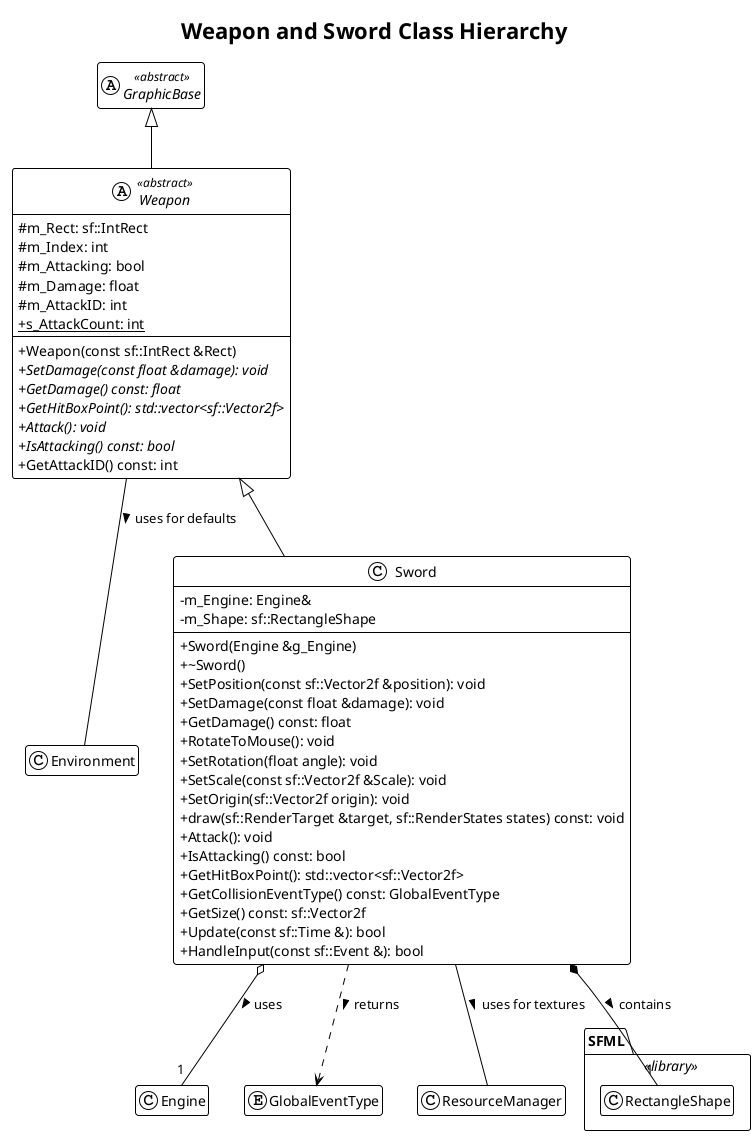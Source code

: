 @startuml
!theme plain
title Weapon and Sword Class Hierarchy

' Settings
skinparam classAttributeIconSize 0
hide empty members

' --- SFML Library ---
package SFML <<library>> {
}

' --- Application Classes ---
class Engine
enum GlobalEventType
class Environment

abstract class GraphicBase <<abstract>>

abstract class Weapon <<abstract>>{
    # m_Rect: sf::IntRect
    # m_Index: int
    # m_Attacking: bool
    # m_Damage: float
    # m_AttackID: int
    + {static} s_AttackCount: int
    --
    + Weapon(const sf::IntRect &Rect)
    + {abstract} SetDamage(const float &damage): void
    + {abstract} GetDamage() const: float
    + {abstract} GetHitBoxPoint(): std::vector<sf::Vector2f>
    + {abstract} Attack(): void
    + {abstract} IsAttacking() const: bool
    + GetAttackID() const: int
}

class Sword {
    - m_Engine: Engine&
    - m_Shape: sf::RectangleShape
    --
    + Sword(Engine &g_Engine)
    + ~Sword()
    + SetPosition(const sf::Vector2f &position): void
    + SetDamage(const float &damage): void
    + GetDamage() const: float
    + RotateToMouse(): void
    + SetRotation(float angle): void
    + SetScale(const sf::Vector2f &Scale): void
    + SetOrigin(sf::Vector2f origin): void
    + draw(sf::RenderTarget &target, sf::RenderStates states) const: void
    + Attack(): void
    + IsAttacking() const: bool
    + GetHitBoxPoint(): std::vector<sf::Vector2f>
    + GetCollisionEventType() const: GlobalEventType
    + GetSize() const: sf::Vector2f
    + Update(const sf::Time &): bool
    + HandleInput(const sf::Event &): bool
}

' --- RELATIONSHIPS ---

' ==> Inheritance
GraphicBase <|-- Weapon
Weapon <|-- Sword

' ==> Composition
Sword *-- "1" SFML.RectangleShape : contains >

' ==> Aggregation
Sword o-- "1" Engine : uses >

' ==> Dependency
Weapon -- Environment : uses for defaults >
Sword ..> GlobalEventType : returns >

Sword -- ResourceManager : uses for textures >
@enduml